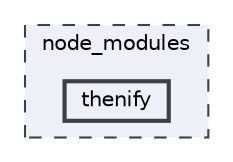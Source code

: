 digraph "node_modules/thenify"
{
 // LATEX_PDF_SIZE
  bgcolor="transparent";
  edge [fontname=Helvetica,fontsize=10,labelfontname=Helvetica,labelfontsize=10];
  node [fontname=Helvetica,fontsize=10,shape=box,height=0.2,width=0.4];
  compound=true
  subgraph clusterdir_acd06b18086a0dd2ae699b1e0b775be8 {
    graph [ bgcolor="#edf0f7", pencolor="grey25", label="node_modules", fontname=Helvetica,fontsize=10 style="filled,dashed", URL="dir_acd06b18086a0dd2ae699b1e0b775be8.html",tooltip=""]
  dir_c6510e3ac72124c3617522f228c2c855 [label="thenify", fillcolor="#edf0f7", color="grey25", style="filled,bold", URL="dir_c6510e3ac72124c3617522f228c2c855.html",tooltip=""];
  }
}
